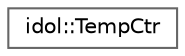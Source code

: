 digraph "Graphical Class Hierarchy"
{
 // LATEX_PDF_SIZE
  bgcolor="transparent";
  edge [fontname=Helvetica,fontsize=10,labelfontname=Helvetica,labelfontsize=10];
  node [fontname=Helvetica,fontsize=10,shape=box,height=0.2,width=0.4];
  rankdir="LR";
  Node0 [id="Node000000",label="idol::TempCtr",height=0.2,width=0.4,color="grey40", fillcolor="white", style="filled",URL="$classidol_1_1TempCtr.html",tooltip=" "];
}
